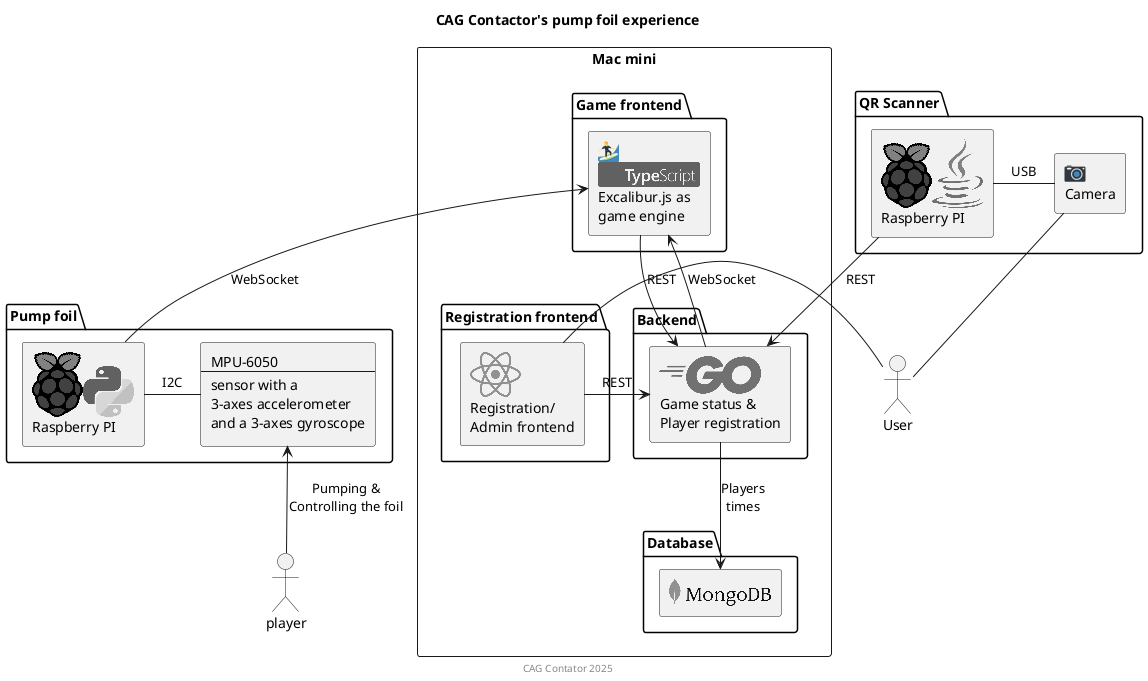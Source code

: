 @startuml
'https://plantuml.com/component-diagram
!include <logos/go>
!include <logos/java>
!include <logos/react>
!include <logos/typescript>
!include <logos/raspberry-pi>
!include <logos/python>
!include <logos/mongodb>
!include <logos/macos>

title CAG Contactor's pump foil experience
footer CAG Contator 2025

package "Pump foil" {
 rectangle MPU6050[
    MPU-6050
    ---
    sensor with a
    3-axes accelerometer
    and a 3-axes gyroscope
 ]
  rectangle "<$raspberry-pi><$python>\nRaspberry PI" as Pi
  Pi - [MPU6050]: I2C
}

rectangle "Mac mini" as Mac {
    package "Game frontend" {
        rectangle "<:surfer:>\n<$typescript>\nExcalibur.js as\ngame engine" as GameFront
    }


    package "Backend" {
        rectangle "<$go>\nGame status &\nPlayer registration" as Back
    }

    package "Database" {
        rectangle "<$mongodb>" as DB
    }

    package "Registration frontend" {
        rectangle "<$react>\nRegistration/\nAdmin frontend" as RegFront
    }
}
package "QR Scanner" {
   rectangle "<:camera:>\nCamera" as Camera
  rectangle "<$raspberry-pi><$java>\nRaspberry PI" as CameraPi
    CameraPi - Camera: USB
}

Pi-up->GameFront : WebSocket
GameFront --> Back: REST
GameFront <-- Back: WebSocket
Back --> DB: Players\ntimes
RegFront -left-> Back: REST
CameraPi --> Back: REST

:User:-left- RegFront
:User:-up- Camera

Actor player
player -up-> MPU6050: Pumping &\nControlling the foil


@enduml